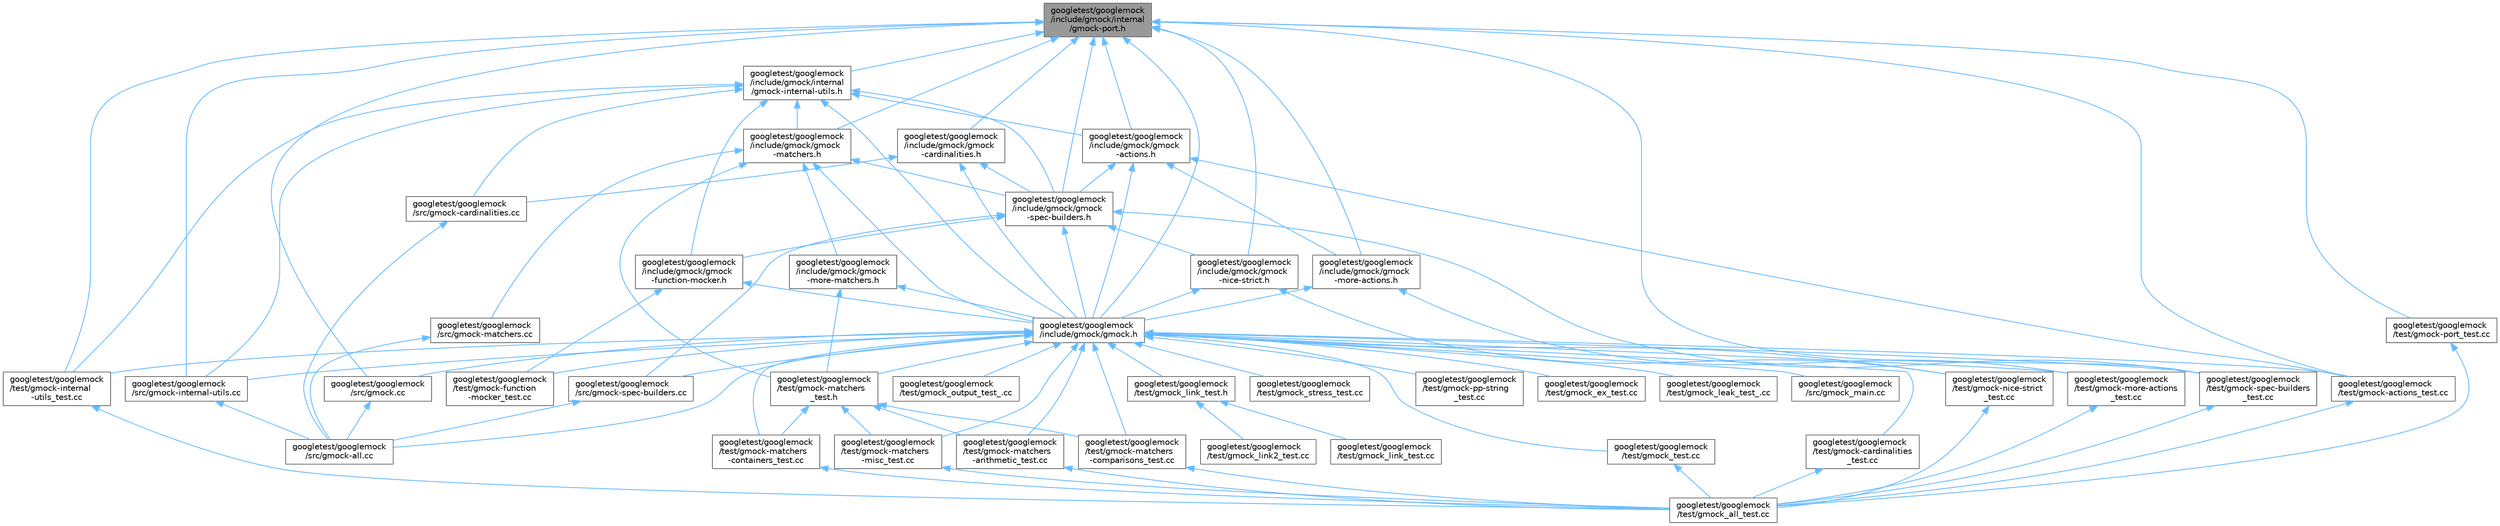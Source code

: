 digraph "googletest/googlemock/include/gmock/internal/gmock-port.h"
{
 // LATEX_PDF_SIZE
  bgcolor="transparent";
  edge [fontname=Helvetica,fontsize=10,labelfontname=Helvetica,labelfontsize=10];
  node [fontname=Helvetica,fontsize=10,shape=box,height=0.2,width=0.4];
  Node1 [id="Node000001",label="googletest/googlemock\l/include/gmock/internal\l/gmock-port.h",height=0.2,width=0.4,color="gray40", fillcolor="grey60", style="filled", fontcolor="black",tooltip=" "];
  Node1 -> Node2 [id="edge95_Node000001_Node000002",dir="back",color="steelblue1",style="solid",tooltip=" "];
  Node2 [id="Node000002",label="googletest/googlemock\l/include/gmock/gmock\l-actions.h",height=0.2,width=0.4,color="grey40", fillcolor="white", style="filled",URL="$gmock-actions_8h.html",tooltip=" "];
  Node2 -> Node3 [id="edge96_Node000002_Node000003",dir="back",color="steelblue1",style="solid",tooltip=" "];
  Node3 [id="Node000003",label="googletest/googlemock\l/include/gmock/gmock\l-more-actions.h",height=0.2,width=0.4,color="grey40", fillcolor="white", style="filled",URL="$gmock-more-actions_8h.html",tooltip=" "];
  Node3 -> Node4 [id="edge97_Node000003_Node000004",dir="back",color="steelblue1",style="solid",tooltip=" "];
  Node4 [id="Node000004",label="googletest/googlemock\l/include/gmock/gmock.h",height=0.2,width=0.4,color="grey40", fillcolor="white", style="filled",URL="$gmock_8h.html",tooltip=" "];
  Node4 -> Node5 [id="edge98_Node000004_Node000005",dir="back",color="steelblue1",style="solid",tooltip=" "];
  Node5 [id="Node000005",label="googletest/googlemock\l/src/gmock-all.cc",height=0.2,width=0.4,color="grey40", fillcolor="white", style="filled",URL="$gmock-all_8cc.html",tooltip=" "];
  Node4 -> Node6 [id="edge99_Node000004_Node000006",dir="back",color="steelblue1",style="solid",tooltip=" "];
  Node6 [id="Node000006",label="googletest/googlemock\l/src/gmock-internal-utils.cc",height=0.2,width=0.4,color="grey40", fillcolor="white", style="filled",URL="$gmock-internal-utils_8cc.html",tooltip=" "];
  Node6 -> Node5 [id="edge100_Node000006_Node000005",dir="back",color="steelblue1",style="solid",tooltip=" "];
  Node4 -> Node7 [id="edge101_Node000004_Node000007",dir="back",color="steelblue1",style="solid",tooltip=" "];
  Node7 [id="Node000007",label="googletest/googlemock\l/src/gmock-spec-builders.cc",height=0.2,width=0.4,color="grey40", fillcolor="white", style="filled",URL="$gmock-spec-builders_8cc.html",tooltip=" "];
  Node7 -> Node5 [id="edge102_Node000007_Node000005",dir="back",color="steelblue1",style="solid",tooltip=" "];
  Node4 -> Node8 [id="edge103_Node000004_Node000008",dir="back",color="steelblue1",style="solid",tooltip=" "];
  Node8 [id="Node000008",label="googletest/googlemock\l/src/gmock.cc",height=0.2,width=0.4,color="grey40", fillcolor="white", style="filled",URL="$gmock_8cc.html",tooltip=" "];
  Node8 -> Node5 [id="edge104_Node000008_Node000005",dir="back",color="steelblue1",style="solid",tooltip=" "];
  Node4 -> Node9 [id="edge105_Node000004_Node000009",dir="back",color="steelblue1",style="solid",tooltip=" "];
  Node9 [id="Node000009",label="googletest/googlemock\l/src/gmock_main.cc",height=0.2,width=0.4,color="grey40", fillcolor="white", style="filled",URL="$gmock__main_8cc.html",tooltip=" "];
  Node4 -> Node10 [id="edge106_Node000004_Node000010",dir="back",color="steelblue1",style="solid",tooltip=" "];
  Node10 [id="Node000010",label="googletest/googlemock\l/test/gmock-actions_test.cc",height=0.2,width=0.4,color="grey40", fillcolor="white", style="filled",URL="$gmock-actions__test_8cc.html",tooltip=" "];
  Node10 -> Node11 [id="edge107_Node000010_Node000011",dir="back",color="steelblue1",style="solid",tooltip=" "];
  Node11 [id="Node000011",label="googletest/googlemock\l/test/gmock_all_test.cc",height=0.2,width=0.4,color="grey40", fillcolor="white", style="filled",URL="$gmock__all__test_8cc.html",tooltip=" "];
  Node4 -> Node12 [id="edge108_Node000004_Node000012",dir="back",color="steelblue1",style="solid",tooltip=" "];
  Node12 [id="Node000012",label="googletest/googlemock\l/test/gmock-cardinalities\l_test.cc",height=0.2,width=0.4,color="grey40", fillcolor="white", style="filled",URL="$gmock-cardinalities__test_8cc.html",tooltip=" "];
  Node12 -> Node11 [id="edge109_Node000012_Node000011",dir="back",color="steelblue1",style="solid",tooltip=" "];
  Node4 -> Node13 [id="edge110_Node000004_Node000013",dir="back",color="steelblue1",style="solid",tooltip=" "];
  Node13 [id="Node000013",label="googletest/googlemock\l/test/gmock-function\l-mocker_test.cc",height=0.2,width=0.4,color="grey40", fillcolor="white", style="filled",URL="$gmock-function-mocker__test_8cc.html",tooltip=" "];
  Node4 -> Node14 [id="edge111_Node000004_Node000014",dir="back",color="steelblue1",style="solid",tooltip=" "];
  Node14 [id="Node000014",label="googletest/googlemock\l/test/gmock-internal\l-utils_test.cc",height=0.2,width=0.4,color="grey40", fillcolor="white", style="filled",URL="$gmock-internal-utils__test_8cc.html",tooltip=" "];
  Node14 -> Node11 [id="edge112_Node000014_Node000011",dir="back",color="steelblue1",style="solid",tooltip=" "];
  Node4 -> Node15 [id="edge113_Node000004_Node000015",dir="back",color="steelblue1",style="solid",tooltip=" "];
  Node15 [id="Node000015",label="googletest/googlemock\l/test/gmock-matchers\l-arithmetic_test.cc",height=0.2,width=0.4,color="grey40", fillcolor="white", style="filled",URL="$gmock-matchers-arithmetic__test_8cc.html",tooltip=" "];
  Node15 -> Node11 [id="edge114_Node000015_Node000011",dir="back",color="steelblue1",style="solid",tooltip=" "];
  Node4 -> Node16 [id="edge115_Node000004_Node000016",dir="back",color="steelblue1",style="solid",tooltip=" "];
  Node16 [id="Node000016",label="googletest/googlemock\l/test/gmock-matchers\l-comparisons_test.cc",height=0.2,width=0.4,color="grey40", fillcolor="white", style="filled",URL="$gmock-matchers-comparisons__test_8cc.html",tooltip=" "];
  Node16 -> Node11 [id="edge116_Node000016_Node000011",dir="back",color="steelblue1",style="solid",tooltip=" "];
  Node4 -> Node17 [id="edge117_Node000004_Node000017",dir="back",color="steelblue1",style="solid",tooltip=" "];
  Node17 [id="Node000017",label="googletest/googlemock\l/test/gmock-matchers\l-containers_test.cc",height=0.2,width=0.4,color="grey40", fillcolor="white", style="filled",URL="$gmock-matchers-containers__test_8cc.html",tooltip=" "];
  Node17 -> Node11 [id="edge118_Node000017_Node000011",dir="back",color="steelblue1",style="solid",tooltip=" "];
  Node4 -> Node18 [id="edge119_Node000004_Node000018",dir="back",color="steelblue1",style="solid",tooltip=" "];
  Node18 [id="Node000018",label="googletest/googlemock\l/test/gmock-matchers\l-misc_test.cc",height=0.2,width=0.4,color="grey40", fillcolor="white", style="filled",URL="$gmock-matchers-misc__test_8cc.html",tooltip=" "];
  Node18 -> Node11 [id="edge120_Node000018_Node000011",dir="back",color="steelblue1",style="solid",tooltip=" "];
  Node4 -> Node19 [id="edge121_Node000004_Node000019",dir="back",color="steelblue1",style="solid",tooltip=" "];
  Node19 [id="Node000019",label="googletest/googlemock\l/test/gmock-matchers\l_test.h",height=0.2,width=0.4,color="grey40", fillcolor="white", style="filled",URL="$gmock-matchers__test_8h.html",tooltip=" "];
  Node19 -> Node15 [id="edge122_Node000019_Node000015",dir="back",color="steelblue1",style="solid",tooltip=" "];
  Node19 -> Node16 [id="edge123_Node000019_Node000016",dir="back",color="steelblue1",style="solid",tooltip=" "];
  Node19 -> Node17 [id="edge124_Node000019_Node000017",dir="back",color="steelblue1",style="solid",tooltip=" "];
  Node19 -> Node18 [id="edge125_Node000019_Node000018",dir="back",color="steelblue1",style="solid",tooltip=" "];
  Node4 -> Node20 [id="edge126_Node000004_Node000020",dir="back",color="steelblue1",style="solid",tooltip=" "];
  Node20 [id="Node000020",label="googletest/googlemock\l/test/gmock-more-actions\l_test.cc",height=0.2,width=0.4,color="grey40", fillcolor="white", style="filled",URL="$gmock-more-actions__test_8cc.html",tooltip=" "];
  Node20 -> Node11 [id="edge127_Node000020_Node000011",dir="back",color="steelblue1",style="solid",tooltip=" "];
  Node4 -> Node21 [id="edge128_Node000004_Node000021",dir="back",color="steelblue1",style="solid",tooltip=" "];
  Node21 [id="Node000021",label="googletest/googlemock\l/test/gmock-nice-strict\l_test.cc",height=0.2,width=0.4,color="grey40", fillcolor="white", style="filled",URL="$gmock-nice-strict__test_8cc.html",tooltip=" "];
  Node21 -> Node11 [id="edge129_Node000021_Node000011",dir="back",color="steelblue1",style="solid",tooltip=" "];
  Node4 -> Node22 [id="edge130_Node000004_Node000022",dir="back",color="steelblue1",style="solid",tooltip=" "];
  Node22 [id="Node000022",label="googletest/googlemock\l/test/gmock-pp-string\l_test.cc",height=0.2,width=0.4,color="grey40", fillcolor="white", style="filled",URL="$gmock-pp-string__test_8cc.html",tooltip=" "];
  Node4 -> Node23 [id="edge131_Node000004_Node000023",dir="back",color="steelblue1",style="solid",tooltip=" "];
  Node23 [id="Node000023",label="googletest/googlemock\l/test/gmock-spec-builders\l_test.cc",height=0.2,width=0.4,color="grey40", fillcolor="white", style="filled",URL="$gmock-spec-builders__test_8cc.html",tooltip=" "];
  Node23 -> Node11 [id="edge132_Node000023_Node000011",dir="back",color="steelblue1",style="solid",tooltip=" "];
  Node4 -> Node24 [id="edge133_Node000004_Node000024",dir="back",color="steelblue1",style="solid",tooltip=" "];
  Node24 [id="Node000024",label="googletest/googlemock\l/test/gmock_ex_test.cc",height=0.2,width=0.4,color="grey40", fillcolor="white", style="filled",URL="$gmock__ex__test_8cc.html",tooltip=" "];
  Node4 -> Node25 [id="edge134_Node000004_Node000025",dir="back",color="steelblue1",style="solid",tooltip=" "];
  Node25 [id="Node000025",label="googletest/googlemock\l/test/gmock_leak_test_.cc",height=0.2,width=0.4,color="grey40", fillcolor="white", style="filled",URL="$gmock__leak__test___8cc.html",tooltip=" "];
  Node4 -> Node26 [id="edge135_Node000004_Node000026",dir="back",color="steelblue1",style="solid",tooltip=" "];
  Node26 [id="Node000026",label="googletest/googlemock\l/test/gmock_link_test.h",height=0.2,width=0.4,color="grey40", fillcolor="white", style="filled",URL="$gmock__link__test_8h.html",tooltip=" "];
  Node26 -> Node27 [id="edge136_Node000026_Node000027",dir="back",color="steelblue1",style="solid",tooltip=" "];
  Node27 [id="Node000027",label="googletest/googlemock\l/test/gmock_link2_test.cc",height=0.2,width=0.4,color="grey40", fillcolor="white", style="filled",URL="$gmock__link2__test_8cc.html",tooltip=" "];
  Node26 -> Node28 [id="edge137_Node000026_Node000028",dir="back",color="steelblue1",style="solid",tooltip=" "];
  Node28 [id="Node000028",label="googletest/googlemock\l/test/gmock_link_test.cc",height=0.2,width=0.4,color="grey40", fillcolor="white", style="filled",URL="$gmock__link__test_8cc.html",tooltip=" "];
  Node4 -> Node29 [id="edge138_Node000004_Node000029",dir="back",color="steelblue1",style="solid",tooltip=" "];
  Node29 [id="Node000029",label="googletest/googlemock\l/test/gmock_output_test_.cc",height=0.2,width=0.4,color="grey40", fillcolor="white", style="filled",URL="$gmock__output__test___8cc.html",tooltip=" "];
  Node4 -> Node30 [id="edge139_Node000004_Node000030",dir="back",color="steelblue1",style="solid",tooltip=" "];
  Node30 [id="Node000030",label="googletest/googlemock\l/test/gmock_stress_test.cc",height=0.2,width=0.4,color="grey40", fillcolor="white", style="filled",URL="$gmock__stress__test_8cc.html",tooltip=" "];
  Node4 -> Node31 [id="edge140_Node000004_Node000031",dir="back",color="steelblue1",style="solid",tooltip=" "];
  Node31 [id="Node000031",label="googletest/googlemock\l/test/gmock_test.cc",height=0.2,width=0.4,color="grey40", fillcolor="white", style="filled",URL="$gmock__test_8cc.html",tooltip=" "];
  Node31 -> Node11 [id="edge141_Node000031_Node000011",dir="back",color="steelblue1",style="solid",tooltip=" "];
  Node3 -> Node20 [id="edge142_Node000003_Node000020",dir="back",color="steelblue1",style="solid",tooltip=" "];
  Node2 -> Node32 [id="edge143_Node000002_Node000032",dir="back",color="steelblue1",style="solid",tooltip=" "];
  Node32 [id="Node000032",label="googletest/googlemock\l/include/gmock/gmock\l-spec-builders.h",height=0.2,width=0.4,color="grey40", fillcolor="white", style="filled",URL="$gmock-spec-builders_8h.html",tooltip=" "];
  Node32 -> Node33 [id="edge144_Node000032_Node000033",dir="back",color="steelblue1",style="solid",tooltip=" "];
  Node33 [id="Node000033",label="googletest/googlemock\l/include/gmock/gmock\l-function-mocker.h",height=0.2,width=0.4,color="grey40", fillcolor="white", style="filled",URL="$gmock-function-mocker_8h.html",tooltip=" "];
  Node33 -> Node4 [id="edge145_Node000033_Node000004",dir="back",color="steelblue1",style="solid",tooltip=" "];
  Node33 -> Node13 [id="edge146_Node000033_Node000013",dir="back",color="steelblue1",style="solid",tooltip=" "];
  Node32 -> Node34 [id="edge147_Node000032_Node000034",dir="back",color="steelblue1",style="solid",tooltip=" "];
  Node34 [id="Node000034",label="googletest/googlemock\l/include/gmock/gmock\l-nice-strict.h",height=0.2,width=0.4,color="grey40", fillcolor="white", style="filled",URL="$gmock-nice-strict_8h.html",tooltip=" "];
  Node34 -> Node4 [id="edge148_Node000034_Node000004",dir="back",color="steelblue1",style="solid",tooltip=" "];
  Node34 -> Node21 [id="edge149_Node000034_Node000021",dir="back",color="steelblue1",style="solid",tooltip=" "];
  Node32 -> Node4 [id="edge150_Node000032_Node000004",dir="back",color="steelblue1",style="solid",tooltip=" "];
  Node32 -> Node7 [id="edge151_Node000032_Node000007",dir="back",color="steelblue1",style="solid",tooltip=" "];
  Node32 -> Node23 [id="edge152_Node000032_Node000023",dir="back",color="steelblue1",style="solid",tooltip=" "];
  Node2 -> Node4 [id="edge153_Node000002_Node000004",dir="back",color="steelblue1",style="solid",tooltip=" "];
  Node2 -> Node10 [id="edge154_Node000002_Node000010",dir="back",color="steelblue1",style="solid",tooltip=" "];
  Node1 -> Node35 [id="edge155_Node000001_Node000035",dir="back",color="steelblue1",style="solid",tooltip=" "];
  Node35 [id="Node000035",label="googletest/googlemock\l/include/gmock/gmock\l-cardinalities.h",height=0.2,width=0.4,color="grey40", fillcolor="white", style="filled",URL="$gmock-cardinalities_8h.html",tooltip=" "];
  Node35 -> Node32 [id="edge156_Node000035_Node000032",dir="back",color="steelblue1",style="solid",tooltip=" "];
  Node35 -> Node4 [id="edge157_Node000035_Node000004",dir="back",color="steelblue1",style="solid",tooltip=" "];
  Node35 -> Node36 [id="edge158_Node000035_Node000036",dir="back",color="steelblue1",style="solid",tooltip=" "];
  Node36 [id="Node000036",label="googletest/googlemock\l/src/gmock-cardinalities.cc",height=0.2,width=0.4,color="grey40", fillcolor="white", style="filled",URL="$gmock-cardinalities_8cc.html",tooltip=" "];
  Node36 -> Node5 [id="edge159_Node000036_Node000005",dir="back",color="steelblue1",style="solid",tooltip=" "];
  Node1 -> Node37 [id="edge160_Node000001_Node000037",dir="back",color="steelblue1",style="solid",tooltip=" "];
  Node37 [id="Node000037",label="googletest/googlemock\l/include/gmock/gmock\l-matchers.h",height=0.2,width=0.4,color="grey40", fillcolor="white", style="filled",URL="$gmock-matchers_8h.html",tooltip=" "];
  Node37 -> Node38 [id="edge161_Node000037_Node000038",dir="back",color="steelblue1",style="solid",tooltip=" "];
  Node38 [id="Node000038",label="googletest/googlemock\l/include/gmock/gmock\l-more-matchers.h",height=0.2,width=0.4,color="grey40", fillcolor="white", style="filled",URL="$gmock-more-matchers_8h.html",tooltip=" "];
  Node38 -> Node4 [id="edge162_Node000038_Node000004",dir="back",color="steelblue1",style="solid",tooltip=" "];
  Node38 -> Node19 [id="edge163_Node000038_Node000019",dir="back",color="steelblue1",style="solid",tooltip=" "];
  Node37 -> Node32 [id="edge164_Node000037_Node000032",dir="back",color="steelblue1",style="solid",tooltip=" "];
  Node37 -> Node4 [id="edge165_Node000037_Node000004",dir="back",color="steelblue1",style="solid",tooltip=" "];
  Node37 -> Node39 [id="edge166_Node000037_Node000039",dir="back",color="steelblue1",style="solid",tooltip=" "];
  Node39 [id="Node000039",label="googletest/googlemock\l/src/gmock-matchers.cc",height=0.2,width=0.4,color="grey40", fillcolor="white", style="filled",URL="$gmock-matchers_8cc.html",tooltip=" "];
  Node39 -> Node5 [id="edge167_Node000039_Node000005",dir="back",color="steelblue1",style="solid",tooltip=" "];
  Node37 -> Node19 [id="edge168_Node000037_Node000019",dir="back",color="steelblue1",style="solid",tooltip=" "];
  Node1 -> Node3 [id="edge169_Node000001_Node000003",dir="back",color="steelblue1",style="solid",tooltip=" "];
  Node1 -> Node34 [id="edge170_Node000001_Node000034",dir="back",color="steelblue1",style="solid",tooltip=" "];
  Node1 -> Node32 [id="edge171_Node000001_Node000032",dir="back",color="steelblue1",style="solid",tooltip=" "];
  Node1 -> Node4 [id="edge172_Node000001_Node000004",dir="back",color="steelblue1",style="solid",tooltip=" "];
  Node1 -> Node40 [id="edge173_Node000001_Node000040",dir="back",color="steelblue1",style="solid",tooltip=" "];
  Node40 [id="Node000040",label="googletest/googlemock\l/include/gmock/internal\l/gmock-internal-utils.h",height=0.2,width=0.4,color="grey40", fillcolor="white", style="filled",URL="$gmock-internal-utils_8h.html",tooltip=" "];
  Node40 -> Node2 [id="edge174_Node000040_Node000002",dir="back",color="steelblue1",style="solid",tooltip=" "];
  Node40 -> Node33 [id="edge175_Node000040_Node000033",dir="back",color="steelblue1",style="solid",tooltip=" "];
  Node40 -> Node37 [id="edge176_Node000040_Node000037",dir="back",color="steelblue1",style="solid",tooltip=" "];
  Node40 -> Node32 [id="edge177_Node000040_Node000032",dir="back",color="steelblue1",style="solid",tooltip=" "];
  Node40 -> Node4 [id="edge178_Node000040_Node000004",dir="back",color="steelblue1",style="solid",tooltip=" "];
  Node40 -> Node36 [id="edge179_Node000040_Node000036",dir="back",color="steelblue1",style="solid",tooltip=" "];
  Node40 -> Node6 [id="edge180_Node000040_Node000006",dir="back",color="steelblue1",style="solid",tooltip=" "];
  Node40 -> Node14 [id="edge181_Node000040_Node000014",dir="back",color="steelblue1",style="solid",tooltip=" "];
  Node1 -> Node6 [id="edge182_Node000001_Node000006",dir="back",color="steelblue1",style="solid",tooltip=" "];
  Node1 -> Node8 [id="edge183_Node000001_Node000008",dir="back",color="steelblue1",style="solid",tooltip=" "];
  Node1 -> Node10 [id="edge184_Node000001_Node000010",dir="back",color="steelblue1",style="solid",tooltip=" "];
  Node1 -> Node14 [id="edge185_Node000001_Node000014",dir="back",color="steelblue1",style="solid",tooltip=" "];
  Node1 -> Node41 [id="edge186_Node000001_Node000041",dir="back",color="steelblue1",style="solid",tooltip=" "];
  Node41 [id="Node000041",label="googletest/googlemock\l/test/gmock-port_test.cc",height=0.2,width=0.4,color="grey40", fillcolor="white", style="filled",URL="$gmock-port__test_8cc.html",tooltip=" "];
  Node41 -> Node11 [id="edge187_Node000041_Node000011",dir="back",color="steelblue1",style="solid",tooltip=" "];
  Node1 -> Node23 [id="edge188_Node000001_Node000023",dir="back",color="steelblue1",style="solid",tooltip=" "];
}

